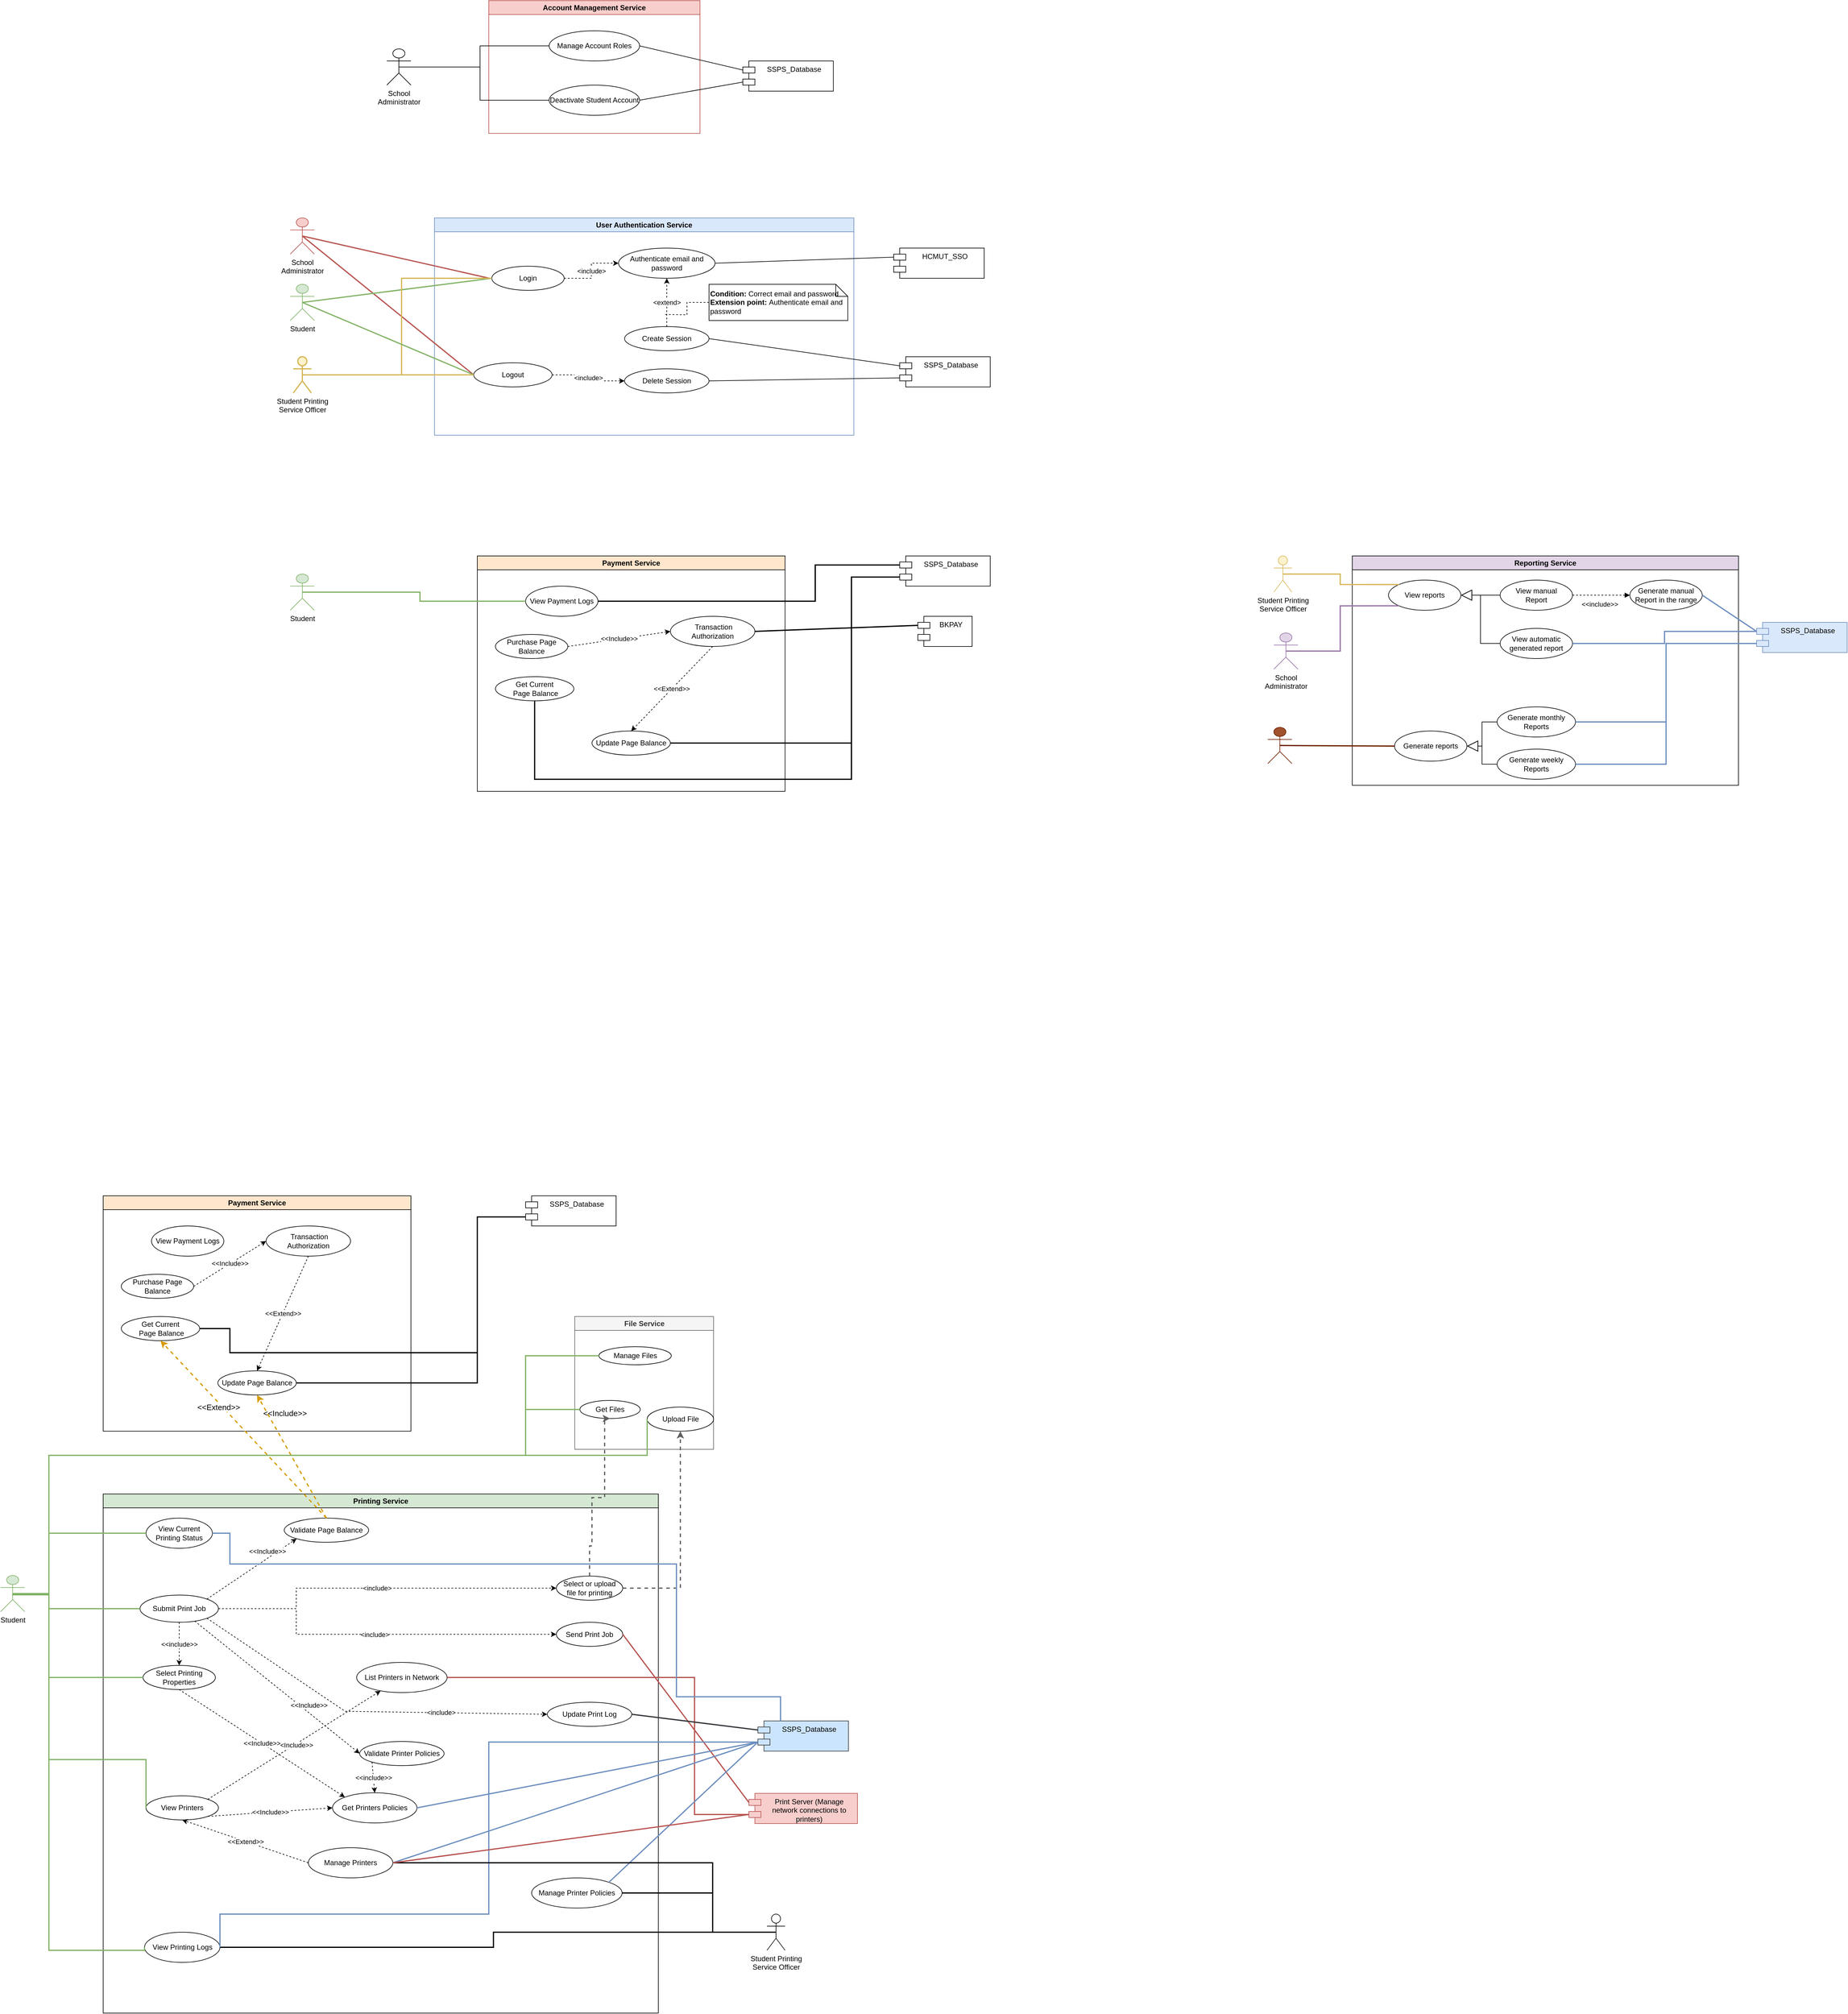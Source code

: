 <mxfile version="22.1.5" type="google">
  <diagram name="Page-1" id="Xniks5Q1kcJdebWhPz6R">
    <mxGraphModel grid="1" page="1" gridSize="10" guides="1" tooltips="1" connect="1" arrows="1" fold="1" pageScale="1" pageWidth="827" pageHeight="1169" math="0" shadow="0">
      <root>
        <mxCell id="0" />
        <mxCell id="1" parent="0" />
        <mxCell id="OOAFu3rdr_YsJx8diY47-1" value="Account Management Service" style="swimlane;whiteSpace=wrap;html=1;fillColor=#f8cecc;strokeColor=#b85450;" vertex="1" parent="1">
          <mxGeometry x="239" y="-1150" width="350" height="220" as="geometry" />
        </mxCell>
        <mxCell id="OOAFu3rdr_YsJx8diY47-2" value="Manage Account Roles" style="ellipse;whiteSpace=wrap;html=1;" vertex="1" parent="OOAFu3rdr_YsJx8diY47-1">
          <mxGeometry x="100" y="50" width="150" height="50" as="geometry" />
        </mxCell>
        <mxCell id="OOAFu3rdr_YsJx8diY47-3" value="Deactivate Student Account" style="ellipse;whiteSpace=wrap;html=1;" vertex="1" parent="OOAFu3rdr_YsJx8diY47-1">
          <mxGeometry x="100" y="140" width="150" height="50" as="geometry" />
        </mxCell>
        <mxCell id="OOAFu3rdr_YsJx8diY47-5" value="School&lt;br&gt;Administrator" style="shape=umlActor;verticalLabelPosition=bottom;verticalAlign=top;html=1;outlineConnect=0;" vertex="1" parent="1">
          <mxGeometry x="70" y="-1070" width="40" height="60" as="geometry" />
        </mxCell>
        <mxCell id="OOAFu3rdr_YsJx8diY47-6" value="SSPS_Database" style="shape=module;align=left;spacingLeft=20;align=center;verticalAlign=top;whiteSpace=wrap;html=1;" vertex="1" parent="1">
          <mxGeometry x="660" y="-1050" width="150" height="50" as="geometry" />
        </mxCell>
        <mxCell id="OOAFu3rdr_YsJx8diY47-8" value="" style="endArrow=none;html=1;rounded=0;exitX=0.5;exitY=0.5;exitDx=0;exitDy=0;exitPerimeter=0;entryX=0;entryY=0.5;entryDx=0;entryDy=0;edgeStyle=orthogonalEdgeStyle;" edge="1" parent="1" source="OOAFu3rdr_YsJx8diY47-5" target="OOAFu3rdr_YsJx8diY47-2">
          <mxGeometry width="50" height="50" relative="1" as="geometry">
            <mxPoint x="390" y="-820" as="sourcePoint" />
            <mxPoint x="440" y="-870" as="targetPoint" />
          </mxGeometry>
        </mxCell>
        <mxCell id="OOAFu3rdr_YsJx8diY47-9" value="" style="endArrow=none;html=1;rounded=0;exitX=0.5;exitY=0.5;exitDx=0;exitDy=0;exitPerimeter=0;entryX=0;entryY=0.5;entryDx=0;entryDy=0;edgeStyle=orthogonalEdgeStyle;" edge="1" parent="1" source="OOAFu3rdr_YsJx8diY47-5" target="OOAFu3rdr_YsJx8diY47-3">
          <mxGeometry width="50" height="50" relative="1" as="geometry">
            <mxPoint x="100" y="-1030" as="sourcePoint" />
            <mxPoint x="320" y="-1025" as="targetPoint" />
          </mxGeometry>
        </mxCell>
        <mxCell id="OOAFu3rdr_YsJx8diY47-10" value="" style="endArrow=none;html=1;rounded=0;entryX=1;entryY=0.5;entryDx=0;entryDy=0;exitX=0;exitY=0;exitDx=0;exitDy=15;exitPerimeter=0;" edge="1" parent="1" source="OOAFu3rdr_YsJx8diY47-6" target="OOAFu3rdr_YsJx8diY47-2">
          <mxGeometry width="50" height="50" relative="1" as="geometry">
            <mxPoint x="480" y="-820" as="sourcePoint" />
            <mxPoint x="530" y="-870" as="targetPoint" />
          </mxGeometry>
        </mxCell>
        <mxCell id="OOAFu3rdr_YsJx8diY47-11" value="" style="endArrow=none;html=1;rounded=0;entryX=1;entryY=0.5;entryDx=0;entryDy=0;exitX=0;exitY=0;exitDx=0;exitDy=35;exitPerimeter=0;" edge="1" parent="1" source="OOAFu3rdr_YsJx8diY47-6" target="OOAFu3rdr_YsJx8diY47-3">
          <mxGeometry width="50" height="50" relative="1" as="geometry">
            <mxPoint x="670" y="-1025" as="sourcePoint" />
            <mxPoint x="499" y="-1065" as="targetPoint" />
          </mxGeometry>
        </mxCell>
        <mxCell id="OOAFu3rdr_YsJx8diY47-12" value="User Authentication Service" style="swimlane;whiteSpace=wrap;html=1;fillColor=#dae8fc;strokeColor=#6c8ebf;" vertex="1" parent="1">
          <mxGeometry x="149" y="-790" width="695" height="360" as="geometry" />
        </mxCell>
        <mxCell id="OOAFu3rdr_YsJx8diY47-13" value="&amp;lt;include&amp;gt;" style="edgeStyle=orthogonalEdgeStyle;rounded=0;orthogonalLoop=1;jettySize=auto;html=1;entryX=0;entryY=0.5;entryDx=0;entryDy=0;dashed=1;" edge="1" parent="OOAFu3rdr_YsJx8diY47-12" source="OOAFu3rdr_YsJx8diY47-14" target="OOAFu3rdr_YsJx8diY47-20">
          <mxGeometry relative="1" as="geometry" />
        </mxCell>
        <mxCell id="OOAFu3rdr_YsJx8diY47-14" value="Logout" style="ellipse;whiteSpace=wrap;html=1;" vertex="1" parent="OOAFu3rdr_YsJx8diY47-12">
          <mxGeometry x="65" y="240" width="130" height="40" as="geometry" />
        </mxCell>
        <mxCell id="OOAFu3rdr_YsJx8diY47-15" value="&amp;lt;include&amp;gt;" style="edgeStyle=orthogonalEdgeStyle;rounded=0;orthogonalLoop=1;jettySize=auto;html=1;entryX=0;entryY=0.5;entryDx=0;entryDy=0;dashed=1;" edge="1" parent="OOAFu3rdr_YsJx8diY47-12" source="OOAFu3rdr_YsJx8diY47-16" target="OOAFu3rdr_YsJx8diY47-17">
          <mxGeometry relative="1" as="geometry" />
        </mxCell>
        <mxCell id="OOAFu3rdr_YsJx8diY47-16" value="Login" style="ellipse;whiteSpace=wrap;html=1;" vertex="1" parent="OOAFu3rdr_YsJx8diY47-12">
          <mxGeometry x="95" y="80" width="120" height="40" as="geometry" />
        </mxCell>
        <mxCell id="OOAFu3rdr_YsJx8diY47-17" value="Authenticate email and password" style="ellipse;whiteSpace=wrap;html=1;" vertex="1" parent="OOAFu3rdr_YsJx8diY47-12">
          <mxGeometry x="305" y="50" width="160" height="50" as="geometry" />
        </mxCell>
        <mxCell id="OOAFu3rdr_YsJx8diY47-18" value="&amp;lt;extend&amp;gt;" style="edgeStyle=orthogonalEdgeStyle;rounded=0;orthogonalLoop=1;jettySize=auto;html=1;dashed=1;entryX=0.5;entryY=1;entryDx=0;entryDy=0;" edge="1" parent="OOAFu3rdr_YsJx8diY47-12" source="OOAFu3rdr_YsJx8diY47-19" target="OOAFu3rdr_YsJx8diY47-17">
          <mxGeometry relative="1" as="geometry">
            <mxPoint x="390" y="80" as="targetPoint" />
          </mxGeometry>
        </mxCell>
        <mxCell id="OOAFu3rdr_YsJx8diY47-19" value="Create Session" style="ellipse;whiteSpace=wrap;html=1;" vertex="1" parent="OOAFu3rdr_YsJx8diY47-12">
          <mxGeometry x="315" y="180" width="140" height="40" as="geometry" />
        </mxCell>
        <mxCell id="OOAFu3rdr_YsJx8diY47-20" value="Delete Session" style="ellipse;whiteSpace=wrap;html=1;" vertex="1" parent="OOAFu3rdr_YsJx8diY47-12">
          <mxGeometry x="315" y="250" width="140" height="40" as="geometry" />
        </mxCell>
        <mxCell id="OOAFu3rdr_YsJx8diY47-36" value="&lt;b&gt;Condition:&lt;/b&gt;&amp;nbsp;Correct email and password&lt;br&gt;&lt;b&gt;Extension point:&lt;/b&gt;&amp;nbsp;Authenticate email and password" style="shape=note;size=20;whiteSpace=wrap;html=1;align=left;" vertex="1" parent="OOAFu3rdr_YsJx8diY47-12">
          <mxGeometry x="455" y="110" width="230" height="60" as="geometry" />
        </mxCell>
        <mxCell id="OOAFu3rdr_YsJx8diY47-23" value="School&lt;br&gt;Administrator" style="shape=umlActor;verticalLabelPosition=bottom;verticalAlign=top;html=1;outlineConnect=0;fillColor=#f8cecc;strokeColor=#b85450;" vertex="1" parent="1">
          <mxGeometry x="-90" y="-790" width="40" height="60" as="geometry" />
        </mxCell>
        <mxCell id="OOAFu3rdr_YsJx8diY47-24" value="Student" style="shape=umlActor;verticalLabelPosition=bottom;verticalAlign=top;html=1;outlineConnect=0;fillColor=#d5e8d4;strokeColor=#82b366;" vertex="1" parent="1">
          <mxGeometry x="-90" y="-680" width="40" height="60" as="geometry" />
        </mxCell>
        <mxCell id="OOAFu3rdr_YsJx8diY47-26" value="Student Printing&lt;br&gt;Service Officer" style="shape=umlActor;verticalLabelPosition=bottom;verticalAlign=top;html=1;outlineConnect=0;fillColor=#fff2cc;strokeColor=#d6b656;strokeWidth=2;" vertex="1" parent="1">
          <mxGeometry x="-85" y="-560" width="30" height="60" as="geometry" />
        </mxCell>
        <mxCell id="OOAFu3rdr_YsJx8diY47-27" value="" style="endArrow=none;html=1;rounded=0;exitX=0.5;exitY=0.5;exitDx=0;exitDy=0;exitPerimeter=0;fillColor=#f8cecc;strokeColor=#b85450;strokeWidth=2;" edge="1" parent="1" source="OOAFu3rdr_YsJx8diY47-23">
          <mxGeometry width="50" height="50" relative="1" as="geometry">
            <mxPoint x="320" y="-440" as="sourcePoint" />
            <mxPoint x="240" y="-690" as="targetPoint" />
          </mxGeometry>
        </mxCell>
        <mxCell id="OOAFu3rdr_YsJx8diY47-28" value="" style="endArrow=none;html=1;rounded=0;exitX=0.5;exitY=0.5;exitDx=0;exitDy=0;exitPerimeter=0;entryX=0;entryY=0.5;entryDx=0;entryDy=0;fillColor=#f8cecc;strokeColor=#b85450;strokeWidth=2;" edge="1" parent="1" source="OOAFu3rdr_YsJx8diY47-23" target="OOAFu3rdr_YsJx8diY47-14">
          <mxGeometry width="50" height="50" relative="1" as="geometry">
            <mxPoint x="320" y="-440" as="sourcePoint" />
            <mxPoint x="370" y="-490" as="targetPoint" />
          </mxGeometry>
        </mxCell>
        <mxCell id="OOAFu3rdr_YsJx8diY47-29" value="" style="endArrow=none;html=1;rounded=0;exitX=0.5;exitY=0.5;exitDx=0;exitDy=0;exitPerimeter=0;entryX=0;entryY=0.5;entryDx=0;entryDy=0;fillColor=#d5e8d4;strokeColor=#82b366;strokeWidth=2;" edge="1" parent="1" source="OOAFu3rdr_YsJx8diY47-24" target="OOAFu3rdr_YsJx8diY47-16">
          <mxGeometry width="50" height="50" relative="1" as="geometry">
            <mxPoint x="320" y="-440" as="sourcePoint" />
            <mxPoint x="370" y="-490" as="targetPoint" />
          </mxGeometry>
        </mxCell>
        <mxCell id="OOAFu3rdr_YsJx8diY47-30" value="" style="endArrow=none;html=1;rounded=0;exitX=0.5;exitY=0.5;exitDx=0;exitDy=0;exitPerimeter=0;entryX=0;entryY=0.5;entryDx=0;entryDy=0;fillColor=#fff2cc;strokeColor=#d6b656;strokeWidth=2;edgeStyle=orthogonalEdgeStyle;" edge="1" parent="1" source="OOAFu3rdr_YsJx8diY47-26" target="OOAFu3rdr_YsJx8diY47-16">
          <mxGeometry width="50" height="50" relative="1" as="geometry">
            <mxPoint x="320" y="-440" as="sourcePoint" />
            <mxPoint x="370" y="-490" as="targetPoint" />
          </mxGeometry>
        </mxCell>
        <mxCell id="OOAFu3rdr_YsJx8diY47-31" value="" style="endArrow=none;html=1;rounded=0;exitX=0.5;exitY=0.5;exitDx=0;exitDy=0;exitPerimeter=0;entryX=0;entryY=0.5;entryDx=0;entryDy=0;fillColor=#d5e8d4;strokeColor=#82b366;strokeWidth=2;" edge="1" parent="1" source="OOAFu3rdr_YsJx8diY47-24" target="OOAFu3rdr_YsJx8diY47-14">
          <mxGeometry width="50" height="50" relative="1" as="geometry">
            <mxPoint x="320" y="-440" as="sourcePoint" />
            <mxPoint x="370" y="-490" as="targetPoint" />
          </mxGeometry>
        </mxCell>
        <mxCell id="OOAFu3rdr_YsJx8diY47-32" value="" style="endArrow=none;html=1;rounded=0;exitX=0.5;exitY=0.5;exitDx=0;exitDy=0;exitPerimeter=0;entryX=0;entryY=0.5;entryDx=0;entryDy=0;fillColor=#fff2cc;strokeColor=#d6b656;strokeWidth=2;edgeStyle=orthogonalEdgeStyle;" edge="1" parent="1" source="OOAFu3rdr_YsJx8diY47-26" target="OOAFu3rdr_YsJx8diY47-14">
          <mxGeometry width="50" height="50" relative="1" as="geometry">
            <mxPoint x="320" y="-440" as="sourcePoint" />
            <mxPoint x="370" y="-490" as="targetPoint" />
            <Array as="points">
              <mxPoint x="160" y="-530" />
              <mxPoint x="160" y="-530" />
            </Array>
          </mxGeometry>
        </mxCell>
        <mxCell id="OOAFu3rdr_YsJx8diY47-35" style="edgeStyle=orthogonalEdgeStyle;rounded=0;orthogonalLoop=1;jettySize=auto;html=1;dashed=1;endArrow=none;endFill=0;" edge="1" parent="1" source="OOAFu3rdr_YsJx8diY47-36">
          <mxGeometry relative="1" as="geometry">
            <mxPoint x="530" y="-630" as="targetPoint" />
          </mxGeometry>
        </mxCell>
        <mxCell id="OOAFu3rdr_YsJx8diY47-37" value="HCMUT_SSO" style="shape=module;align=left;spacingLeft=20;align=center;verticalAlign=top;whiteSpace=wrap;html=1;" vertex="1" parent="1">
          <mxGeometry x="910" y="-740" width="150" height="50" as="geometry" />
        </mxCell>
        <mxCell id="OOAFu3rdr_YsJx8diY47-38" value="SSPS_Database" style="shape=module;align=left;spacingLeft=20;align=center;verticalAlign=top;whiteSpace=wrap;html=1;" vertex="1" parent="1">
          <mxGeometry x="920" y="-560" width="150" height="50" as="geometry" />
        </mxCell>
        <mxCell id="OOAFu3rdr_YsJx8diY47-39" value="" style="endArrow=none;html=1;rounded=0;exitX=1;exitY=0.5;exitDx=0;exitDy=0;entryX=0;entryY=0;entryDx=0;entryDy=15;entryPerimeter=0;" edge="1" parent="1" source="OOAFu3rdr_YsJx8diY47-17" target="OOAFu3rdr_YsJx8diY47-37">
          <mxGeometry width="50" height="50" relative="1" as="geometry">
            <mxPoint x="740" y="-540" as="sourcePoint" />
            <mxPoint x="790" y="-590" as="targetPoint" />
          </mxGeometry>
        </mxCell>
        <mxCell id="OOAFu3rdr_YsJx8diY47-40" value="" style="endArrow=none;html=1;rounded=0;exitX=1;exitY=0.5;exitDx=0;exitDy=0;entryX=0;entryY=0;entryDx=0;entryDy=15;entryPerimeter=0;" edge="1" parent="1" source="OOAFu3rdr_YsJx8diY47-19" target="OOAFu3rdr_YsJx8diY47-38">
          <mxGeometry width="50" height="50" relative="1" as="geometry">
            <mxPoint x="624" y="-705" as="sourcePoint" />
            <mxPoint x="920" y="-715" as="targetPoint" />
          </mxGeometry>
        </mxCell>
        <mxCell id="OOAFu3rdr_YsJx8diY47-41" value="" style="endArrow=none;html=1;rounded=0;exitX=1;exitY=0.5;exitDx=0;exitDy=0;entryX=0;entryY=0;entryDx=0;entryDy=35;entryPerimeter=0;" edge="1" parent="1" source="OOAFu3rdr_YsJx8diY47-20" target="OOAFu3rdr_YsJx8diY47-38">
          <mxGeometry width="50" height="50" relative="1" as="geometry">
            <mxPoint x="614" y="-580" as="sourcePoint" />
            <mxPoint x="930" y="-535" as="targetPoint" />
          </mxGeometry>
        </mxCell>
        <mxCell id="OOAFu3rdr_YsJx8diY47-42" value="Payment Service" style="swimlane;whiteSpace=wrap;html=1;fillColor=#ffe6cc;strokeColor=#000000;" vertex="1" parent="1">
          <mxGeometry x="220" y="-230" width="510" height="390" as="geometry" />
        </mxCell>
        <mxCell id="OOAFu3rdr_YsJx8diY47-43" value="Get Current&lt;br&gt;&amp;nbsp;Page Balance" style="ellipse;whiteSpace=wrap;html=1;" vertex="1" parent="OOAFu3rdr_YsJx8diY47-42">
          <mxGeometry x="30" y="200" width="130" height="40" as="geometry" />
        </mxCell>
        <mxCell id="OOAFu3rdr_YsJx8diY47-44" value="&amp;lt;&amp;lt;Extend&amp;gt;&amp;gt;" style="rounded=0;orthogonalLoop=1;jettySize=auto;html=1;exitX=0.5;exitY=1;exitDx=0;exitDy=0;entryX=0.5;entryY=0;entryDx=0;entryDy=0;dashed=1;" edge="1" parent="OOAFu3rdr_YsJx8diY47-42" source="OOAFu3rdr_YsJx8diY47-46" target="OOAFu3rdr_YsJx8diY47-48">
          <mxGeometry x="0.001" relative="1" as="geometry">
            <mxPoint as="offset" />
          </mxGeometry>
        </mxCell>
        <mxCell id="OOAFu3rdr_YsJx8diY47-45" value="Purchase Page Balance" style="ellipse;whiteSpace=wrap;html=1;" vertex="1" parent="OOAFu3rdr_YsJx8diY47-42">
          <mxGeometry x="30" y="130" width="120" height="40" as="geometry" />
        </mxCell>
        <mxCell id="OOAFu3rdr_YsJx8diY47-46" value="&amp;nbsp;Transaction&lt;br&gt;Authorization" style="ellipse;whiteSpace=wrap;html=1;" vertex="1" parent="OOAFu3rdr_YsJx8diY47-42">
          <mxGeometry x="320" y="100" width="140" height="50" as="geometry" />
        </mxCell>
        <mxCell id="OOAFu3rdr_YsJx8diY47-47" value="&amp;lt;&amp;lt;Include&amp;gt;&amp;gt;" style="endArrow=classic;html=1;rounded=0;exitX=1;exitY=0.5;exitDx=0;exitDy=0;dashed=1;entryX=0;entryY=0.5;entryDx=0;entryDy=0;" edge="1" parent="OOAFu3rdr_YsJx8diY47-42" source="OOAFu3rdr_YsJx8diY47-45" target="OOAFu3rdr_YsJx8diY47-46">
          <mxGeometry width="50" height="50" relative="1" as="geometry">
            <mxPoint x="130" y="290" as="sourcePoint" />
            <mxPoint x="175" y="210" as="targetPoint" />
          </mxGeometry>
        </mxCell>
        <mxCell id="OOAFu3rdr_YsJx8diY47-48" value="Update Page Balance" style="ellipse;whiteSpace=wrap;html=1;" vertex="1" parent="OOAFu3rdr_YsJx8diY47-42">
          <mxGeometry x="190" y="290" width="130" height="40" as="geometry" />
        </mxCell>
        <mxCell id="OOAFu3rdr_YsJx8diY47-49" value="View Payment Logs" style="ellipse;whiteSpace=wrap;html=1;" vertex="1" parent="OOAFu3rdr_YsJx8diY47-42">
          <mxGeometry x="80" y="50" width="120" height="50" as="geometry" />
        </mxCell>
        <mxCell id="OOAFu3rdr_YsJx8diY47-50" value="Student" style="shape=umlActor;verticalLabelPosition=bottom;verticalAlign=top;html=1;outlineConnect=0;fillColor=#d5e8d4;strokeColor=#82b366;" vertex="1" parent="1">
          <mxGeometry x="-90" y="-200" width="40" height="60" as="geometry" />
        </mxCell>
        <mxCell id="OOAFu3rdr_YsJx8diY47-51" value="" style="endArrow=none;html=1;rounded=0;exitX=0.5;exitY=0.5;exitDx=0;exitDy=0;exitPerimeter=0;entryX=0;entryY=0.5;entryDx=0;entryDy=0;edgeStyle=orthogonalEdgeStyle;fillColor=#d5e8d4;strokeColor=#82b366;strokeWidth=2;" edge="1" parent="1" source="OOAFu3rdr_YsJx8diY47-50" target="OOAFu3rdr_YsJx8diY47-49">
          <mxGeometry width="50" height="50" relative="1" as="geometry">
            <mxPoint x="230" y="-100" as="sourcePoint" />
            <mxPoint x="280" y="-150" as="targetPoint" />
          </mxGeometry>
        </mxCell>
        <mxCell id="OOAFu3rdr_YsJx8diY47-52" value="SSPS_Database" style="shape=module;align=left;spacingLeft=20;align=center;verticalAlign=top;whiteSpace=wrap;html=1;" vertex="1" parent="1">
          <mxGeometry x="920" y="-230" width="150" height="50" as="geometry" />
        </mxCell>
        <mxCell id="OOAFu3rdr_YsJx8diY47-53" value="" style="endArrow=none;html=1;rounded=0;exitX=1;exitY=0.5;exitDx=0;exitDy=0;entryX=0;entryY=0;entryDx=0;entryDy=15;entryPerimeter=0;edgeStyle=orthogonalEdgeStyle;strokeWidth=2;" edge="1" parent="1" source="OOAFu3rdr_YsJx8diY47-49" target="OOAFu3rdr_YsJx8diY47-52">
          <mxGeometry width="50" height="50" relative="1" as="geometry">
            <mxPoint x="720" y="-110" as="sourcePoint" />
            <mxPoint x="770" y="-160" as="targetPoint" />
            <Array as="points">
              <mxPoint x="780" y="-155" />
              <mxPoint x="780" y="-215" />
            </Array>
          </mxGeometry>
        </mxCell>
        <mxCell id="OOAFu3rdr_YsJx8diY47-54" value="BKPAY" style="shape=module;align=left;spacingLeft=20;align=center;verticalAlign=top;whiteSpace=wrap;html=1;" vertex="1" parent="1">
          <mxGeometry x="950" y="-130" width="90" height="50" as="geometry" />
        </mxCell>
        <mxCell id="OOAFu3rdr_YsJx8diY47-55" value="" style="endArrow=none;html=1;rounded=0;exitX=1;exitY=0.5;exitDx=0;exitDy=0;entryX=0;entryY=0;entryDx=0;entryDy=15;entryPerimeter=0;strokeWidth=2;" edge="1" parent="1" source="OOAFu3rdr_YsJx8diY47-46" target="OOAFu3rdr_YsJx8diY47-54">
          <mxGeometry width="50" height="50" relative="1" as="geometry">
            <mxPoint x="460" y="30" as="sourcePoint" />
            <mxPoint x="510" y="-20" as="targetPoint" />
          </mxGeometry>
        </mxCell>
        <mxCell id="OOAFu3rdr_YsJx8diY47-56" value="" style="endArrow=none;html=1;rounded=0;exitX=0.5;exitY=1;exitDx=0;exitDy=0;entryX=0;entryY=0;entryDx=0;entryDy=35;entryPerimeter=0;edgeStyle=orthogonalEdgeStyle;strokeWidth=2;" edge="1" parent="1" source="OOAFu3rdr_YsJx8diY47-43" target="OOAFu3rdr_YsJx8diY47-52">
          <mxGeometry width="50" height="50" relative="1" as="geometry">
            <mxPoint x="650" y="30" as="sourcePoint" />
            <mxPoint x="700" y="-20" as="targetPoint" />
            <Array as="points">
              <mxPoint x="315" y="140" />
              <mxPoint x="840" y="140" />
              <mxPoint x="840" y="-195" />
            </Array>
          </mxGeometry>
        </mxCell>
        <mxCell id="OOAFu3rdr_YsJx8diY47-57" value="" style="endArrow=none;html=1;rounded=0;exitX=1;exitY=0.5;exitDx=0;exitDy=0;entryX=0;entryY=0;entryDx=0;entryDy=35;entryPerimeter=0;edgeStyle=orthogonalEdgeStyle;strokeWidth=2;" edge="1" parent="1" source="OOAFu3rdr_YsJx8diY47-48" target="OOAFu3rdr_YsJx8diY47-52">
          <mxGeometry width="50" height="50" relative="1" as="geometry">
            <mxPoint x="650" y="30" as="sourcePoint" />
            <mxPoint x="700" y="-20" as="targetPoint" />
            <Array as="points">
              <mxPoint x="840" y="80" />
              <mxPoint x="840" y="-195" />
            </Array>
          </mxGeometry>
        </mxCell>
        <mxCell id="OOAFu3rdr_YsJx8diY47-58" value="Printing Service" style="swimlane;whiteSpace=wrap;html=1;fillColor=#d5e8d4;strokeColor=default;swimlaneLine=1;glass=0;rounded=0;" vertex="1" parent="1">
          <mxGeometry x="-400" y="1324" width="920" height="860" as="geometry" />
        </mxCell>
        <mxCell id="OOAFu3rdr_YsJx8diY47-59" value="View Printers" style="ellipse;whiteSpace=wrap;html=1;" vertex="1" parent="OOAFu3rdr_YsJx8diY47-58">
          <mxGeometry x="71" y="500" width="120" height="40" as="geometry" />
        </mxCell>
        <mxCell id="OOAFu3rdr_YsJx8diY47-60" value="&amp;lt;include&amp;gt;" style="edgeStyle=orthogonalEdgeStyle;rounded=0;orthogonalLoop=1;jettySize=auto;html=1;exitX=1;exitY=0.5;exitDx=0;exitDy=0;entryX=0;entryY=0.5;entryDx=0;entryDy=0;dashed=1;" edge="1" parent="OOAFu3rdr_YsJx8diY47-58" source="OOAFu3rdr_YsJx8diY47-63" target="OOAFu3rdr_YsJx8diY47-82">
          <mxGeometry relative="1" as="geometry">
            <Array as="points">
              <mxPoint x="320" y="190" />
              <mxPoint x="320" y="233" />
            </Array>
          </mxGeometry>
        </mxCell>
        <mxCell id="OOAFu3rdr_YsJx8diY47-61" value="&amp;lt;include&amp;gt;" style="edgeStyle=orthogonalEdgeStyle;rounded=0;orthogonalLoop=1;jettySize=auto;html=1;exitX=1;exitY=0.5;exitDx=0;exitDy=0;dashed=1;entryX=0;entryY=0.5;entryDx=0;entryDy=0;" edge="1" parent="OOAFu3rdr_YsJx8diY47-58" source="OOAFu3rdr_YsJx8diY47-63" target="OOAFu3rdr_YsJx8diY47-85">
          <mxGeometry relative="1" as="geometry">
            <mxPoint x="471" y="210" as="targetPoint" />
            <Array as="points">
              <mxPoint x="320" y="190" />
              <mxPoint x="320" y="156" />
            </Array>
          </mxGeometry>
        </mxCell>
        <mxCell id="OOAFu3rdr_YsJx8diY47-62" value="&amp;lt;include&amp;gt;" style="rounded=0;orthogonalLoop=1;jettySize=auto;html=1;exitX=1;exitY=1;exitDx=0;exitDy=0;entryX=0;entryY=0.5;entryDx=0;entryDy=0;dashed=1;" edge="1" parent="OOAFu3rdr_YsJx8diY47-58" source="OOAFu3rdr_YsJx8diY47-63" target="OOAFu3rdr_YsJx8diY47-86">
          <mxGeometry x="0.424" relative="1" as="geometry">
            <Array as="points">
              <mxPoint x="401" y="360" />
            </Array>
            <mxPoint as="offset" />
          </mxGeometry>
        </mxCell>
        <mxCell id="OOAFu3rdr_YsJx8diY47-63" value="Submit Print Job" style="ellipse;whiteSpace=wrap;html=1;" vertex="1" parent="OOAFu3rdr_YsJx8diY47-58">
          <mxGeometry x="61" y="167.5" width="130" height="45" as="geometry" />
        </mxCell>
        <mxCell id="OOAFu3rdr_YsJx8diY47-64" value="Get Printers Policies" style="ellipse;whiteSpace=wrap;html=1;" vertex="1" parent="OOAFu3rdr_YsJx8diY47-58">
          <mxGeometry x="380" y="495" width="140" height="50" as="geometry" />
        </mxCell>
        <mxCell id="OOAFu3rdr_YsJx8diY47-65" value="&amp;lt;&amp;lt;Include&amp;gt;&amp;gt;" style="endArrow=classic;html=1;rounded=0;exitX=1;exitY=1;exitDx=0;exitDy=0;entryX=0;entryY=0.5;entryDx=0;entryDy=0;dashed=1;" edge="1" parent="OOAFu3rdr_YsJx8diY47-58" source="OOAFu3rdr_YsJx8diY47-59" target="OOAFu3rdr_YsJx8diY47-64">
          <mxGeometry width="50" height="50" relative="1" as="geometry">
            <mxPoint x="591" y="525" as="sourcePoint" />
            <mxPoint x="641" y="475" as="targetPoint" />
          </mxGeometry>
        </mxCell>
        <mxCell id="OOAFu3rdr_YsJx8diY47-66" value="List Printers in Network" style="ellipse;whiteSpace=wrap;html=1;" vertex="1" parent="OOAFu3rdr_YsJx8diY47-58">
          <mxGeometry x="420" y="279" width="150" height="50" as="geometry" />
        </mxCell>
        <mxCell id="OOAFu3rdr_YsJx8diY47-67" value="&amp;lt;&amp;lt;Include&amp;gt;&amp;gt;" style="endArrow=classic;html=1;rounded=0;exitX=1;exitY=0;exitDx=0;exitDy=0;dashed=1;" edge="1" parent="OOAFu3rdr_YsJx8diY47-58" source="OOAFu3rdr_YsJx8diY47-59" target="OOAFu3rdr_YsJx8diY47-66">
          <mxGeometry width="50" height="50" relative="1" as="geometry">
            <mxPoint x="231" y="295" as="sourcePoint" />
            <mxPoint x="351" y="275" as="targetPoint" />
          </mxGeometry>
        </mxCell>
        <mxCell id="OOAFu3rdr_YsJx8diY47-68" value="Validate Printer Policies" style="ellipse;whiteSpace=wrap;html=1;" vertex="1" parent="OOAFu3rdr_YsJx8diY47-58">
          <mxGeometry x="425" y="410" width="140" height="40" as="geometry" />
        </mxCell>
        <mxCell id="OOAFu3rdr_YsJx8diY47-69" value="Validate Page Balance" style="ellipse;whiteSpace=wrap;html=1;" vertex="1" parent="OOAFu3rdr_YsJx8diY47-58">
          <mxGeometry x="300" y="40" width="140" height="40" as="geometry" />
        </mxCell>
        <mxCell id="OOAFu3rdr_YsJx8diY47-70" value="&amp;lt;&amp;lt;Include&amp;gt;&amp;gt;" style="endArrow=classic;html=1;rounded=0;exitX=1;exitY=0;exitDx=0;exitDy=0;dashed=1;entryX=0;entryY=1;entryDx=0;entryDy=0;" edge="1" parent="OOAFu3rdr_YsJx8diY47-58" source="OOAFu3rdr_YsJx8diY47-63" target="OOAFu3rdr_YsJx8diY47-69">
          <mxGeometry x="0.427" y="10" width="50" height="50" relative="1" as="geometry">
            <mxPoint x="281" y="235" as="sourcePoint" />
            <mxPoint x="461" y="248" as="targetPoint" />
            <mxPoint as="offset" />
          </mxGeometry>
        </mxCell>
        <mxCell id="OOAFu3rdr_YsJx8diY47-71" value="&amp;lt;&amp;lt;Include&amp;gt;&amp;gt;" style="endArrow=classic;html=1;rounded=0;dashed=1;entryX=0;entryY=0.5;entryDx=0;entryDy=0;" edge="1" parent="OOAFu3rdr_YsJx8diY47-58" source="OOAFu3rdr_YsJx8diY47-63" target="OOAFu3rdr_YsJx8diY47-68">
          <mxGeometry x="0.339" y="10" width="50" height="50" relative="1" as="geometry">
            <mxPoint x="253" y="192" as="sourcePoint" />
            <mxPoint x="292" y="159" as="targetPoint" />
            <mxPoint as="offset" />
          </mxGeometry>
        </mxCell>
        <mxCell id="OOAFu3rdr_YsJx8diY47-72" value="View Current Printing Status" style="ellipse;whiteSpace=wrap;html=1;" vertex="1" parent="OOAFu3rdr_YsJx8diY47-58">
          <mxGeometry x="71" y="40" width="110" height="50" as="geometry" />
        </mxCell>
        <mxCell id="OOAFu3rdr_YsJx8diY47-73" style="edgeStyle=orthogonalEdgeStyle;rounded=0;orthogonalLoop=1;jettySize=auto;html=1;exitX=0.5;exitY=1;exitDx=0;exitDy=0;" edge="1" parent="OOAFu3rdr_YsJx8diY47-58" source="OOAFu3rdr_YsJx8diY47-69" target="OOAFu3rdr_YsJx8diY47-69">
          <mxGeometry relative="1" as="geometry" />
        </mxCell>
        <mxCell id="OOAFu3rdr_YsJx8diY47-74" value="View Printing Logs" style="ellipse;whiteSpace=wrap;html=1;" vertex="1" parent="OOAFu3rdr_YsJx8diY47-58">
          <mxGeometry x="68.5" y="726" width="125" height="50" as="geometry" />
        </mxCell>
        <mxCell id="OOAFu3rdr_YsJx8diY47-75" value="&amp;lt;&amp;lt;include&amp;gt;&amp;gt;" style="endArrow=classic;html=1;rounded=0;dashed=1;entryX=0.5;entryY=0;entryDx=0;entryDy=0;exitX=0;exitY=1;exitDx=0;exitDy=0;" edge="1" parent="OOAFu3rdr_YsJx8diY47-58" source="OOAFu3rdr_YsJx8diY47-68" target="OOAFu3rdr_YsJx8diY47-64">
          <mxGeometry x="-0.005" width="50" height="50" relative="1" as="geometry">
            <mxPoint x="206" y="204" as="sourcePoint" />
            <mxPoint x="461" y="200" as="targetPoint" />
            <mxPoint as="offset" />
          </mxGeometry>
        </mxCell>
        <mxCell id="OOAFu3rdr_YsJx8diY47-76" value="Manage Printers" style="ellipse;whiteSpace=wrap;html=1;" vertex="1" parent="OOAFu3rdr_YsJx8diY47-58">
          <mxGeometry x="340" y="586" width="140" height="50" as="geometry" />
        </mxCell>
        <mxCell id="OOAFu3rdr_YsJx8diY47-77" value="&amp;lt;&amp;lt;Extend&amp;gt;&amp;gt;" style="endArrow=classic;html=1;rounded=0;dashed=1;entryX=0.5;entryY=1;entryDx=0;entryDy=0;exitX=0;exitY=0.5;exitDx=0;exitDy=0;" edge="1" parent="OOAFu3rdr_YsJx8diY47-58" source="OOAFu3rdr_YsJx8diY47-76" target="OOAFu3rdr_YsJx8diY47-59">
          <mxGeometry x="-0.002" width="50" height="50" relative="1" as="geometry">
            <mxPoint x="462" y="349" as="sourcePoint" />
            <mxPoint x="406" y="385" as="targetPoint" />
            <mxPoint as="offset" />
          </mxGeometry>
        </mxCell>
        <mxCell id="OOAFu3rdr_YsJx8diY47-78" value="Manage Printer Policies" style="ellipse;whiteSpace=wrap;html=1;" vertex="1" parent="OOAFu3rdr_YsJx8diY47-58">
          <mxGeometry x="710" y="636" width="150" height="50" as="geometry" />
        </mxCell>
        <mxCell id="OOAFu3rdr_YsJx8diY47-79" value="Select Printing&lt;br&gt;Properties" style="ellipse;whiteSpace=wrap;html=1;" vertex="1" parent="OOAFu3rdr_YsJx8diY47-58">
          <mxGeometry x="66" y="284" width="120" height="40" as="geometry" />
        </mxCell>
        <mxCell id="OOAFu3rdr_YsJx8diY47-80" value="&amp;lt;&amp;lt;include&amp;gt;&amp;gt;" style="endArrow=classic;html=1;rounded=0;exitX=0.5;exitY=1;exitDx=0;exitDy=0;dashed=1;entryX=0.5;entryY=0;entryDx=0;entryDy=0;" edge="1" parent="OOAFu3rdr_YsJx8diY47-58" source="OOAFu3rdr_YsJx8diY47-63" target="OOAFu3rdr_YsJx8diY47-79">
          <mxGeometry width="50" height="50" relative="1" as="geometry">
            <mxPoint x="182" y="216" as="sourcePoint" />
            <mxPoint x="296" y="243" as="targetPoint" />
          </mxGeometry>
        </mxCell>
        <mxCell id="OOAFu3rdr_YsJx8diY47-81" value="&amp;lt;&amp;lt;Include&amp;gt;&amp;gt;" style="endArrow=classic;html=1;rounded=0;exitX=0.5;exitY=1;exitDx=0;exitDy=0;dashed=1;entryX=0;entryY=0;entryDx=0;entryDy=0;" edge="1" parent="OOAFu3rdr_YsJx8diY47-58" source="OOAFu3rdr_YsJx8diY47-79" target="OOAFu3rdr_YsJx8diY47-64">
          <mxGeometry width="50" height="50" relative="1" as="geometry">
            <mxPoint x="136" y="223" as="sourcePoint" />
            <mxPoint x="151" y="275" as="targetPoint" />
          </mxGeometry>
        </mxCell>
        <mxCell id="OOAFu3rdr_YsJx8diY47-82" value="Send Print Job" style="ellipse;whiteSpace=wrap;html=1;" vertex="1" parent="OOAFu3rdr_YsJx8diY47-58">
          <mxGeometry x="751" y="212.5" width="110" height="40" as="geometry" />
        </mxCell>
        <mxCell id="OOAFu3rdr_YsJx8diY47-84" style="edgeStyle=orthogonalEdgeStyle;rounded=0;orthogonalLoop=1;jettySize=auto;html=1;exitX=0.5;exitY=1;exitDx=0;exitDy=0;" edge="1" parent="OOAFu3rdr_YsJx8diY47-58" source="OOAFu3rdr_YsJx8diY47-68" target="OOAFu3rdr_YsJx8diY47-68">
          <mxGeometry relative="1" as="geometry" />
        </mxCell>
        <mxCell id="OOAFu3rdr_YsJx8diY47-85" value="Select or upload&lt;br&gt;file for printing" style="ellipse;whiteSpace=wrap;html=1;" vertex="1" parent="OOAFu3rdr_YsJx8diY47-58">
          <mxGeometry x="751" y="136" width="110" height="40" as="geometry" />
        </mxCell>
        <mxCell id="OOAFu3rdr_YsJx8diY47-86" value="Update Print Log" style="ellipse;whiteSpace=wrap;html=1;" vertex="1" parent="OOAFu3rdr_YsJx8diY47-58">
          <mxGeometry x="736" y="345" width="140" height="40" as="geometry" />
        </mxCell>
        <mxCell id="OOAFu3rdr_YsJx8diY47-87" value="File Service" style="swimlane;whiteSpace=wrap;html=1;fillColor=#f5f5f5;strokeColor=#666666;fontColor=#333333;" vertex="1" parent="1">
          <mxGeometry x="381.5" y="1030" width="230" height="220" as="geometry" />
        </mxCell>
        <mxCell id="OOAFu3rdr_YsJx8diY47-88" value="Manage Files" style="ellipse;whiteSpace=wrap;html=1;" vertex="1" parent="OOAFu3rdr_YsJx8diY47-87">
          <mxGeometry x="40" y="50" width="120" height="30" as="geometry" />
        </mxCell>
        <mxCell id="OOAFu3rdr_YsJx8diY47-89" value="Upload File" style="ellipse;whiteSpace=wrap;html=1;" vertex="1" parent="OOAFu3rdr_YsJx8diY47-87">
          <mxGeometry x="120" y="150" width="110" height="40" as="geometry" />
        </mxCell>
        <mxCell id="OOAFu3rdr_YsJx8diY47-90" value="Get Files" style="ellipse;whiteSpace=wrap;html=1;" vertex="1" parent="OOAFu3rdr_YsJx8diY47-87">
          <mxGeometry x="8.5" y="139" width="100" height="30" as="geometry" />
        </mxCell>
        <mxCell id="OOAFu3rdr_YsJx8diY47-92" value="Student" style="shape=umlActor;verticalLabelPosition=bottom;verticalAlign=top;html=1;outlineConnect=0;fillColor=#d5e8d4;strokeColor=#82b366;" vertex="1" parent="1">
          <mxGeometry x="-570" y="1459" width="40" height="60" as="geometry" />
        </mxCell>
        <mxCell id="OOAFu3rdr_YsJx8diY47-93" value="" style="endArrow=none;html=1;rounded=0;exitX=0.5;exitY=0.5;exitDx=0;exitDy=0;exitPerimeter=0;entryX=0;entryY=0.5;entryDx=0;entryDy=0;edgeStyle=orthogonalEdgeStyle;strokeWidth=2;fillColor=#d5e8d4;strokeColor=#82b366;" edge="1" parent="1" source="OOAFu3rdr_YsJx8diY47-92" target="OOAFu3rdr_YsJx8diY47-72">
          <mxGeometry width="50" height="50" relative="1" as="geometry">
            <mxPoint x="-190" y="1714" as="sourcePoint" />
            <mxPoint x="-140" y="1664" as="targetPoint" />
            <Array as="points">
              <mxPoint x="-490" y="1489" />
              <mxPoint x="-490" y="1389" />
            </Array>
          </mxGeometry>
        </mxCell>
        <mxCell id="OOAFu3rdr_YsJx8diY47-94" value="" style="endArrow=none;html=1;rounded=0;exitX=0.5;exitY=0.5;exitDx=0;exitDy=0;exitPerimeter=0;entryX=0;entryY=0.5;entryDx=0;entryDy=0;edgeStyle=orthogonalEdgeStyle;strokeWidth=2;fillColor=#d5e8d4;strokeColor=#82b366;" edge="1" parent="1" source="OOAFu3rdr_YsJx8diY47-92" target="OOAFu3rdr_YsJx8diY47-79">
          <mxGeometry width="50" height="50" relative="1" as="geometry">
            <mxPoint x="-460" y="1604" as="sourcePoint" />
            <mxPoint x="-350" y="1674" as="targetPoint" />
            <Array as="points">
              <mxPoint x="-490" y="1489" />
              <mxPoint x="-490" y="1628" />
            </Array>
          </mxGeometry>
        </mxCell>
        <mxCell id="OOAFu3rdr_YsJx8diY47-95" value="" style="endArrow=none;html=1;rounded=0;exitX=0.5;exitY=0.5;exitDx=0;exitDy=0;exitPerimeter=0;entryX=0;entryY=0.5;entryDx=0;entryDy=0;edgeStyle=orthogonalEdgeStyle;strokeWidth=2;fillColor=#d5e8d4;strokeColor=#82b366;" edge="1" parent="1" source="OOAFu3rdr_YsJx8diY47-92" target="OOAFu3rdr_YsJx8diY47-74">
          <mxGeometry width="50" height="50" relative="1" as="geometry">
            <mxPoint x="-450" y="1614" as="sourcePoint" />
            <mxPoint x="-340" y="1684" as="targetPoint" />
            <Array as="points">
              <mxPoint x="-490" y="1489" />
              <mxPoint x="-490" y="2080" />
              <mxPoint x="-332" y="2080" />
            </Array>
          </mxGeometry>
        </mxCell>
        <mxCell id="OOAFu3rdr_YsJx8diY47-96" value="" style="endArrow=none;html=1;rounded=0;exitX=0.5;exitY=0.5;exitDx=0;exitDy=0;exitPerimeter=0;entryX=0;entryY=0.5;entryDx=0;entryDy=0;edgeStyle=orthogonalEdgeStyle;strokeWidth=2;fillColor=#d5e8d4;strokeColor=#82b366;" edge="1" parent="1" source="OOAFu3rdr_YsJx8diY47-92" target="OOAFu3rdr_YsJx8diY47-59">
          <mxGeometry width="50" height="50" relative="1" as="geometry">
            <mxPoint x="-440" y="1624" as="sourcePoint" />
            <mxPoint x="-330" y="1694" as="targetPoint" />
            <Array as="points">
              <mxPoint x="-490" y="1489" />
              <mxPoint x="-490" y="1764" />
            </Array>
          </mxGeometry>
        </mxCell>
        <mxCell id="OOAFu3rdr_YsJx8diY47-97" value="" style="endArrow=none;html=1;rounded=0;exitX=0.5;exitY=0.5;exitDx=0;exitDy=0;exitPerimeter=0;entryX=0;entryY=0.5;entryDx=0;entryDy=0;edgeStyle=orthogonalEdgeStyle;strokeWidth=2;fillColor=#d5e8d4;strokeColor=#82b366;" edge="1" parent="1" source="OOAFu3rdr_YsJx8diY47-92" target="OOAFu3rdr_YsJx8diY47-63">
          <mxGeometry width="50" height="50" relative="1" as="geometry">
            <mxPoint x="-430" y="1634" as="sourcePoint" />
            <mxPoint x="-320" y="1704" as="targetPoint" />
            <Array as="points">
              <mxPoint x="-490" y="1489" />
              <mxPoint x="-490" y="1514" />
            </Array>
          </mxGeometry>
        </mxCell>
        <mxCell id="OOAFu3rdr_YsJx8diY47-106" value="Payment Service" style="swimlane;whiteSpace=wrap;html=1;fillColor=#ffe6cc;strokeColor=#000000;" vertex="1" parent="1">
          <mxGeometry x="-400" y="830" width="510" height="390" as="geometry" />
        </mxCell>
        <mxCell id="OOAFu3rdr_YsJx8diY47-107" value="Get Current&lt;br&gt;&amp;nbsp;Page Balance" style="ellipse;whiteSpace=wrap;html=1;" vertex="1" parent="OOAFu3rdr_YsJx8diY47-106">
          <mxGeometry x="30" y="200" width="130" height="40" as="geometry" />
        </mxCell>
        <mxCell id="OOAFu3rdr_YsJx8diY47-108" value="&amp;lt;&amp;lt;Extend&amp;gt;&amp;gt;" style="rounded=0;orthogonalLoop=1;jettySize=auto;html=1;exitX=0.5;exitY=1;exitDx=0;exitDy=0;entryX=0.5;entryY=0;entryDx=0;entryDy=0;dashed=1;" edge="1" parent="OOAFu3rdr_YsJx8diY47-106" source="OOAFu3rdr_YsJx8diY47-110" target="OOAFu3rdr_YsJx8diY47-112">
          <mxGeometry x="0.001" relative="1" as="geometry">
            <mxPoint as="offset" />
          </mxGeometry>
        </mxCell>
        <mxCell id="OOAFu3rdr_YsJx8diY47-109" value="Purchase Page Balance" style="ellipse;whiteSpace=wrap;html=1;" vertex="1" parent="OOAFu3rdr_YsJx8diY47-106">
          <mxGeometry x="30" y="130" width="120" height="40" as="geometry" />
        </mxCell>
        <mxCell id="OOAFu3rdr_YsJx8diY47-110" value="&amp;nbsp;Transaction&lt;br&gt;Authorization" style="ellipse;whiteSpace=wrap;html=1;" vertex="1" parent="OOAFu3rdr_YsJx8diY47-106">
          <mxGeometry x="270" y="50" width="140" height="50" as="geometry" />
        </mxCell>
        <mxCell id="OOAFu3rdr_YsJx8diY47-111" value="&amp;lt;&amp;lt;Include&amp;gt;&amp;gt;" style="endArrow=classic;html=1;rounded=0;exitX=1;exitY=0.5;exitDx=0;exitDy=0;dashed=1;entryX=0;entryY=0.5;entryDx=0;entryDy=0;" edge="1" parent="OOAFu3rdr_YsJx8diY47-106" source="OOAFu3rdr_YsJx8diY47-109" target="OOAFu3rdr_YsJx8diY47-110">
          <mxGeometry width="50" height="50" relative="1" as="geometry">
            <mxPoint x="130" y="290" as="sourcePoint" />
            <mxPoint x="175" y="210" as="targetPoint" />
          </mxGeometry>
        </mxCell>
        <mxCell id="OOAFu3rdr_YsJx8diY47-112" value="Update Page Balance" style="ellipse;whiteSpace=wrap;html=1;" vertex="1" parent="OOAFu3rdr_YsJx8diY47-106">
          <mxGeometry x="190" y="290" width="130" height="40" as="geometry" />
        </mxCell>
        <mxCell id="OOAFu3rdr_YsJx8diY47-113" value="View Payment Logs" style="ellipse;whiteSpace=wrap;html=1;" vertex="1" parent="OOAFu3rdr_YsJx8diY47-106">
          <mxGeometry x="80" y="50" width="120" height="50" as="geometry" />
        </mxCell>
        <mxCell id="OOAFu3rdr_YsJx8diY47-114" value="SSPS_Database" style="shape=module;align=left;spacingLeft=20;align=center;verticalAlign=top;whiteSpace=wrap;html=1;" vertex="1" parent="1">
          <mxGeometry x="300" y="830" width="150" height="50" as="geometry" />
        </mxCell>
        <mxCell id="OOAFu3rdr_YsJx8diY47-115" value="" style="endArrow=none;html=1;rounded=0;exitX=1;exitY=0.5;exitDx=0;exitDy=0;entryX=0;entryY=0;entryDx=0;entryDy=35;entryPerimeter=0;edgeStyle=orthogonalEdgeStyle;strokeWidth=2;" edge="1" parent="1" source="OOAFu3rdr_YsJx8diY47-107" target="OOAFu3rdr_YsJx8diY47-114">
          <mxGeometry width="50" height="50" relative="1" as="geometry">
            <mxPoint x="30" y="1090" as="sourcePoint" />
            <mxPoint x="80" y="1040" as="targetPoint" />
            <Array as="points">
              <mxPoint x="-190" y="1050" />
              <mxPoint x="-190" y="1090" />
              <mxPoint x="220" y="1090" />
              <mxPoint x="220" y="865" />
            </Array>
          </mxGeometry>
        </mxCell>
        <mxCell id="OOAFu3rdr_YsJx8diY47-116" value="" style="endArrow=none;html=1;rounded=0;exitX=1;exitY=0.5;exitDx=0;exitDy=0;entryX=0;entryY=0;entryDx=0;entryDy=35;entryPerimeter=0;edgeStyle=orthogonalEdgeStyle;strokeWidth=2;" edge="1" parent="1" source="OOAFu3rdr_YsJx8diY47-112" target="OOAFu3rdr_YsJx8diY47-114">
          <mxGeometry width="50" height="50" relative="1" as="geometry">
            <mxPoint x="30" y="1090" as="sourcePoint" />
            <mxPoint x="80" y="1040" as="targetPoint" />
            <Array as="points">
              <mxPoint x="220" y="1140" />
              <mxPoint x="220" y="865" />
            </Array>
          </mxGeometry>
        </mxCell>
        <mxCell id="OOAFu3rdr_YsJx8diY47-117" value="" style="endArrow=classic;html=1;rounded=0;exitX=0.5;exitY=0;exitDx=0;exitDy=0;entryX=0.5;entryY=1;entryDx=0;entryDy=0;dashed=1;strokeWidth=2;fillColor=#ffe6cc;strokeColor=#d79b00;endFill=1;" edge="1" parent="1" source="OOAFu3rdr_YsJx8diY47-69" target="OOAFu3rdr_YsJx8diY47-107">
          <mxGeometry width="50" height="50" relative="1" as="geometry">
            <mxPoint x="80" y="1210" as="sourcePoint" />
            <mxPoint x="130" y="1160" as="targetPoint" />
          </mxGeometry>
        </mxCell>
        <mxCell id="OOAFu3rdr_YsJx8diY47-119" value="&amp;lt;&amp;lt;Include&amp;gt;&amp;gt;" style="edgeLabel;html=1;align=center;verticalAlign=middle;resizable=0;points=[];fontSize=13;" connectable="0" vertex="1" parent="OOAFu3rdr_YsJx8diY47-117">
          <mxGeometry x="-0.473" y="3" relative="1" as="geometry">
            <mxPoint x="5" y="-99" as="offset" />
          </mxGeometry>
        </mxCell>
        <mxCell id="OOAFu3rdr_YsJx8diY47-118" value="" style="endArrow=classic;html=1;rounded=0;exitX=0.5;exitY=0;exitDx=0;exitDy=0;entryX=0.5;entryY=1;entryDx=0;entryDy=0;dashed=1;strokeWidth=2;fillColor=#ffe6cc;strokeColor=#d79b00;endFill=1;" edge="1" parent="1" source="OOAFu3rdr_YsJx8diY47-69" target="OOAFu3rdr_YsJx8diY47-112">
          <mxGeometry width="50" height="50" relative="1" as="geometry">
            <mxPoint x="-20" y="1374" as="sourcePoint" />
            <mxPoint x="-75" y="1070" as="targetPoint" />
          </mxGeometry>
        </mxCell>
        <mxCell id="OOAFu3rdr_YsJx8diY47-120" value="&amp;lt;&amp;lt;Extend&amp;gt;&amp;gt;" style="edgeLabel;html=1;align=center;verticalAlign=middle;resizable=0;points=[];fontSize=13;" connectable="0" vertex="1" parent="OOAFu3rdr_YsJx8diY47-118">
          <mxGeometry x="0.037" y="-1" relative="1" as="geometry">
            <mxPoint x="-120" y="-78" as="offset" />
          </mxGeometry>
        </mxCell>
        <mxCell id="OOAFu3rdr_YsJx8diY47-121" value="" style="endArrow=classic;html=1;rounded=0;exitX=0.5;exitY=0;exitDx=0;exitDy=0;entryX=0.5;entryY=1;entryDx=0;entryDy=0;strokeWidth=2;dashed=1;endFill=1;fillColor=#eeeeee;strokeColor=#606060;edgeStyle=orthogonalEdgeStyle;" edge="1" parent="1" source="OOAFu3rdr_YsJx8diY47-85" target="OOAFu3rdr_YsJx8diY47-90">
          <mxGeometry width="50" height="50" relative="1" as="geometry">
            <mxPoint x="390" y="1630" as="sourcePoint" />
            <mxPoint x="440" y="1580" as="targetPoint" />
            <Array as="points">
              <mxPoint x="406" y="1410" />
              <mxPoint x="410" y="1410" />
              <mxPoint x="410" y="1330" />
              <mxPoint x="431" y="1330" />
            </Array>
          </mxGeometry>
        </mxCell>
        <mxCell id="OOAFu3rdr_YsJx8diY47-122" value="" style="endArrow=classic;html=1;rounded=0;exitX=1;exitY=0.5;exitDx=0;exitDy=0;entryX=0.5;entryY=1;entryDx=0;entryDy=0;strokeWidth=2;dashed=1;endFill=1;fillColor=#eeeeee;strokeColor=#606060;edgeStyle=orthogonalEdgeStyle;" edge="1" parent="1" source="OOAFu3rdr_YsJx8diY47-85" target="OOAFu3rdr_YsJx8diY47-89">
          <mxGeometry width="50" height="50" relative="1" as="geometry">
            <mxPoint x="390" y="1630" as="sourcePoint" />
            <mxPoint x="440" y="1580" as="targetPoint" />
          </mxGeometry>
        </mxCell>
        <mxCell id="OOAFu3rdr_YsJx8diY47-123" value="Print Server (Manage network connections to printers)" style="shape=module;align=left;spacingLeft=20;align=center;verticalAlign=top;whiteSpace=wrap;html=1;fillColor=#f8cecc;strokeColor=#b85450;" vertex="1" parent="1">
          <mxGeometry x="670" y="1820" width="180" height="50" as="geometry" />
        </mxCell>
        <mxCell id="OOAFu3rdr_YsJx8diY47-126" value="" style="endArrow=none;html=1;rounded=0;exitX=1;exitY=0.5;exitDx=0;exitDy=0;entryX=0;entryY=0;entryDx=0;entryDy=35;entryPerimeter=0;edgeStyle=orthogonalEdgeStyle;strokeWidth=2;fillColor=#f8cecc;strokeColor=#b85450;" edge="1" parent="1" source="OOAFu3rdr_YsJx8diY47-66" target="OOAFu3rdr_YsJx8diY47-123">
          <mxGeometry width="50" height="50" relative="1" as="geometry">
            <mxPoint x="270" y="1950" as="sourcePoint" />
            <mxPoint x="320" y="1900" as="targetPoint" />
            <Array as="points">
              <mxPoint x="580" y="1628" />
              <mxPoint x="580" y="1855" />
            </Array>
          </mxGeometry>
        </mxCell>
        <mxCell id="OOAFu3rdr_YsJx8diY47-127" value="" style="endArrow=none;html=1;rounded=0;exitX=1;exitY=0.5;exitDx=0;exitDy=0;entryX=0;entryY=0;entryDx=0;entryDy=15;entryPerimeter=0;strokeWidth=2;fillColor=#f8cecc;strokeColor=#b85450;" edge="1" parent="1" source="OOAFu3rdr_YsJx8diY47-82" target="OOAFu3rdr_YsJx8diY47-123">
          <mxGeometry width="50" height="50" relative="1" as="geometry">
            <mxPoint x="370" y="1800" as="sourcePoint" />
            <mxPoint x="420" y="1750" as="targetPoint" />
          </mxGeometry>
        </mxCell>
        <mxCell id="OOAFu3rdr_YsJx8diY47-128" value="SSPS_Database" style="shape=module;align=left;spacingLeft=20;align=center;verticalAlign=top;whiteSpace=wrap;html=1;fillColor=#cce5ff;strokeColor=#36393d;" vertex="1" parent="1">
          <mxGeometry x="685" y="1700" width="150" height="50" as="geometry" />
        </mxCell>
        <mxCell id="OOAFu3rdr_YsJx8diY47-129" value="" style="endArrow=none;html=1;rounded=0;exitX=1;exitY=0.5;exitDx=0;exitDy=0;entryX=0;entryY=0;entryDx=0;entryDy=15;entryPerimeter=0;strokeWidth=2;fillColor=#cce5ff;strokeColor=#36393d;" edge="1" parent="1" source="OOAFu3rdr_YsJx8diY47-86" target="OOAFu3rdr_YsJx8diY47-128">
          <mxGeometry width="50" height="50" relative="1" as="geometry">
            <mxPoint x="640" y="1680" as="sourcePoint" />
            <mxPoint x="690" y="1630" as="targetPoint" />
          </mxGeometry>
        </mxCell>
        <mxCell id="OOAFu3rdr_YsJx8diY47-130" value="Student Printing&lt;br&gt;Service Officer" style="shape=umlActor;verticalLabelPosition=bottom;verticalAlign=top;html=1;outlineConnect=0;" vertex="1" parent="1">
          <mxGeometry x="700" y="2020" width="30" height="60" as="geometry" />
        </mxCell>
        <mxCell id="OOAFu3rdr_YsJx8diY47-131" value="" style="endArrow=none;html=1;rounded=0;exitX=1;exitY=0.5;exitDx=0;exitDy=0;entryX=0.5;entryY=0.5;entryDx=0;entryDy=0;entryPerimeter=0;edgeStyle=orthogonalEdgeStyle;strokeWidth=2;" edge="1" parent="1" source="OOAFu3rdr_YsJx8diY47-78" target="OOAFu3rdr_YsJx8diY47-130">
          <mxGeometry width="50" height="50" relative="1" as="geometry">
            <mxPoint x="430" y="1890" as="sourcePoint" />
            <mxPoint x="480" y="1840" as="targetPoint" />
            <Array as="points">
              <mxPoint x="610" y="1985" />
              <mxPoint x="610" y="2050" />
            </Array>
          </mxGeometry>
        </mxCell>
        <mxCell id="OOAFu3rdr_YsJx8diY47-133" value="" style="endArrow=none;html=1;rounded=0;exitX=1;exitY=0;exitDx=0;exitDy=0;entryX=0;entryY=0;entryDx=0;entryDy=35;entryPerimeter=0;strokeWidth=2;fillColor=#dae8fc;strokeColor=#6c8ebf;" edge="1" parent="1" source="OOAFu3rdr_YsJx8diY47-78" target="OOAFu3rdr_YsJx8diY47-128">
          <mxGeometry width="50" height="50" relative="1" as="geometry">
            <mxPoint x="430" y="1910" as="sourcePoint" />
            <mxPoint x="480" y="1860" as="targetPoint" />
          </mxGeometry>
        </mxCell>
        <mxCell id="OOAFu3rdr_YsJx8diY47-134" value="" style="endArrow=none;html=1;rounded=0;exitX=1;exitY=0.5;exitDx=0;exitDy=0;entryX=0.5;entryY=0.5;entryDx=0;entryDy=0;entryPerimeter=0;edgeStyle=orthogonalEdgeStyle;strokeWidth=2;" edge="1" parent="1" source="OOAFu3rdr_YsJx8diY47-74" target="OOAFu3rdr_YsJx8diY47-130">
          <mxGeometry width="50" height="50" relative="1" as="geometry">
            <mxPoint x="70" y="1890" as="sourcePoint" />
            <mxPoint x="430" y="2100" as="targetPoint" />
          </mxGeometry>
        </mxCell>
        <mxCell id="OOAFu3rdr_YsJx8diY47-135" value="" style="endArrow=none;html=1;rounded=0;exitX=1;exitY=0.5;exitDx=0;exitDy=0;entryX=0;entryY=0;entryDx=0;entryDy=35;entryPerimeter=0;edgeStyle=orthogonalEdgeStyle;strokeWidth=2;fillColor=#dae8fc;strokeColor=#6c8ebf;" edge="1" parent="1" source="OOAFu3rdr_YsJx8diY47-74" target="OOAFu3rdr_YsJx8diY47-128">
          <mxGeometry width="50" height="50" relative="1" as="geometry">
            <mxPoint x="130" y="1900" as="sourcePoint" />
            <mxPoint x="180" y="1850" as="targetPoint" />
            <Array as="points">
              <mxPoint x="-207" y="2020" />
              <mxPoint x="239" y="2020" />
              <mxPoint x="239" y="1735" />
            </Array>
          </mxGeometry>
        </mxCell>
        <mxCell id="OOAFu3rdr_YsJx8diY47-136" value="" style="endArrow=none;html=1;rounded=0;exitX=1;exitY=0.5;exitDx=0;exitDy=0;entryX=0;entryY=0;entryDx=0;entryDy=35;entryPerimeter=0;fillColor=#dae8fc;strokeColor=#6c8ebf;strokeWidth=2;" edge="1" parent="1" source="OOAFu3rdr_YsJx8diY47-64" target="OOAFu3rdr_YsJx8diY47-128">
          <mxGeometry width="50" height="50" relative="1" as="geometry">
            <mxPoint x="180" y="1830" as="sourcePoint" />
            <mxPoint x="230" y="1780" as="targetPoint" />
          </mxGeometry>
        </mxCell>
        <mxCell id="OOAFu3rdr_YsJx8diY47-137" value="" style="endArrow=none;html=1;rounded=0;exitX=1;exitY=0.5;exitDx=0;exitDy=0;entryX=0;entryY=0;entryDx=0;entryDy=35;entryPerimeter=0;strokeWidth=2;fillColor=#dae8fc;strokeColor=#6c8ebf;" edge="1" parent="1" source="OOAFu3rdr_YsJx8diY47-76" target="OOAFu3rdr_YsJx8diY47-128">
          <mxGeometry width="50" height="50" relative="1" as="geometry">
            <mxPoint x="290" y="1930" as="sourcePoint" />
            <mxPoint x="340" y="1880" as="targetPoint" />
          </mxGeometry>
        </mxCell>
        <mxCell id="OOAFu3rdr_YsJx8diY47-138" value="" style="endArrow=none;html=1;rounded=0;exitX=1;exitY=0.5;exitDx=0;exitDy=0;entryX=0.5;entryY=0.5;entryDx=0;entryDy=0;entryPerimeter=0;edgeStyle=orthogonalEdgeStyle;strokeWidth=2;" edge="1" parent="1" source="OOAFu3rdr_YsJx8diY47-76" target="OOAFu3rdr_YsJx8diY47-130">
          <mxGeometry width="50" height="50" relative="1" as="geometry">
            <mxPoint x="340" y="1980" as="sourcePoint" />
            <mxPoint x="390" y="1930" as="targetPoint" />
            <Array as="points">
              <mxPoint x="610" y="1935" />
              <mxPoint x="610" y="2050" />
            </Array>
          </mxGeometry>
        </mxCell>
        <mxCell id="OOAFu3rdr_YsJx8diY47-139" value="" style="endArrow=none;html=1;rounded=0;exitX=1;exitY=0.5;exitDx=0;exitDy=0;entryX=0;entryY=0;entryDx=0;entryDy=35;entryPerimeter=0;strokeWidth=2;fillColor=#f8cecc;strokeColor=#b85450;" edge="1" parent="1" source="OOAFu3rdr_YsJx8diY47-76" target="OOAFu3rdr_YsJx8diY47-123">
          <mxGeometry width="50" height="50" relative="1" as="geometry">
            <mxPoint x="410" y="1940" as="sourcePoint" />
            <mxPoint x="460" y="1890" as="targetPoint" />
          </mxGeometry>
        </mxCell>
        <mxCell id="OOAFu3rdr_YsJx8diY47-140" value="" style="endArrow=none;html=1;rounded=0;exitX=1;exitY=0.5;exitDx=0;exitDy=0;entryX=0.25;entryY=0;entryDx=0;entryDy=0;edgeStyle=orthogonalEdgeStyle;strokeWidth=2;fillColor=#dae8fc;strokeColor=#6c8ebf;" edge="1" parent="1" source="OOAFu3rdr_YsJx8diY47-72" target="OOAFu3rdr_YsJx8diY47-128">
          <mxGeometry width="50" height="50" relative="1" as="geometry">
            <mxPoint x="50" y="1710" as="sourcePoint" />
            <mxPoint x="100" y="1660" as="targetPoint" />
            <Array as="points">
              <mxPoint x="-190" y="1389" />
              <mxPoint x="-190" y="1440" />
              <mxPoint x="550" y="1440" />
              <mxPoint x="550" y="1660" />
              <mxPoint x="723" y="1660" />
            </Array>
          </mxGeometry>
        </mxCell>
        <mxCell id="OOAFu3rdr_YsJx8diY47-142" value="" style="endArrow=none;html=1;rounded=0;entryX=0;entryY=0.5;entryDx=0;entryDy=0;fillColor=#d5e8d4;strokeColor=#82b366;strokeWidth=2;edgeStyle=orthogonalEdgeStyle;" edge="1" parent="1" target="OOAFu3rdr_YsJx8diY47-90">
          <mxGeometry width="50" height="50" relative="1" as="geometry">
            <mxPoint x="-550" y="1490" as="sourcePoint" />
            <mxPoint x="-260" y="1270" as="targetPoint" />
            <Array as="points">
              <mxPoint x="-490" y="1491" />
              <mxPoint x="-490" y="1260" />
              <mxPoint x="300" y="1260" />
              <mxPoint x="300" y="1184" />
            </Array>
          </mxGeometry>
        </mxCell>
        <mxCell id="OOAFu3rdr_YsJx8diY47-143" value="" style="endArrow=none;html=1;rounded=0;entryX=0;entryY=0.5;entryDx=0;entryDy=0;fillColor=#d5e8d4;strokeColor=#82b366;strokeWidth=2;edgeStyle=orthogonalEdgeStyle;" edge="1" parent="1" target="OOAFu3rdr_YsJx8diY47-89">
          <mxGeometry width="50" height="50" relative="1" as="geometry">
            <mxPoint x="-550" y="1490" as="sourcePoint" />
            <mxPoint x="-90" y="1270" as="targetPoint" />
            <Array as="points">
              <mxPoint x="-490" y="1491" />
              <mxPoint x="-490" y="1260" />
              <mxPoint x="502" y="1260" />
            </Array>
          </mxGeometry>
        </mxCell>
        <mxCell id="OOAFu3rdr_YsJx8diY47-144" value="" style="endArrow=none;html=1;rounded=0;entryX=0;entryY=0.5;entryDx=0;entryDy=0;fillColor=#d5e8d4;strokeColor=#82b366;strokeWidth=2;edgeStyle=orthogonalEdgeStyle;exitX=0.5;exitY=0.5;exitDx=0;exitDy=0;exitPerimeter=0;" edge="1" parent="1" source="OOAFu3rdr_YsJx8diY47-92" target="OOAFu3rdr_YsJx8diY47-88">
          <mxGeometry width="50" height="50" relative="1" as="geometry">
            <mxPoint x="-540" y="1500" as="sourcePoint" />
            <mxPoint x="400" y="1194" as="targetPoint" />
            <Array as="points">
              <mxPoint x="-490" y="1489" />
              <mxPoint x="-490" y="1260" />
              <mxPoint x="300" y="1260" />
              <mxPoint x="300" y="1095" />
            </Array>
          </mxGeometry>
        </mxCell>
        <mxCell id="OOAFu3rdr_YsJx8diY47-145" value="Student Printing&lt;br&gt;Service Officer" style="shape=umlActor;verticalLabelPosition=bottom;verticalAlign=top;html=1;outlineConnect=0;fillColor=#fff2cc;strokeColor=#d6b656;" vertex="1" parent="1">
          <mxGeometry x="1540" y="-230" width="30" height="60" as="geometry" />
        </mxCell>
        <mxCell id="OOAFu3rdr_YsJx8diY47-146" value="Reporting Service" style="swimlane;whiteSpace=wrap;html=1;fillColor=#e1d5e7;strokeColor=#000000;" vertex="1" parent="1">
          <mxGeometry x="1670" y="-230" width="640" height="380" as="geometry" />
        </mxCell>
        <mxCell id="OOAFu3rdr_YsJx8diY47-147" value="Generate reports" style="ellipse;whiteSpace=wrap;html=1;" vertex="1" parent="OOAFu3rdr_YsJx8diY47-146">
          <mxGeometry x="70" y="290" width="120" height="50" as="geometry" />
        </mxCell>
        <mxCell id="OOAFu3rdr_YsJx8diY47-148" value="View reports" style="ellipse;whiteSpace=wrap;html=1;" vertex="1" parent="OOAFu3rdr_YsJx8diY47-146">
          <mxGeometry x="60" y="40" width="120" height="50" as="geometry" />
        </mxCell>
        <mxCell id="OOAFu3rdr_YsJx8diY47-150" value="Generate monthly Reports" style="ellipse;whiteSpace=wrap;html=1;" vertex="1" parent="OOAFu3rdr_YsJx8diY47-146">
          <mxGeometry x="240" y="250" width="130" height="50" as="geometry" />
        </mxCell>
        <mxCell id="OOAFu3rdr_YsJx8diY47-151" value="Generate weekly Reports" style="ellipse;whiteSpace=wrap;html=1;" vertex="1" parent="OOAFu3rdr_YsJx8diY47-146">
          <mxGeometry x="240" y="320" width="130" height="50" as="geometry" />
        </mxCell>
        <mxCell id="OOAFu3rdr_YsJx8diY47-152" value="" style="endArrow=block;endSize=16;endFill=0;html=1;rounded=0;exitX=0;exitY=0.5;exitDx=0;exitDy=0;edgeStyle=orthogonalEdgeStyle;entryX=1;entryY=0.5;entryDx=0;entryDy=0;" edge="1" parent="OOAFu3rdr_YsJx8diY47-146" source="OOAFu3rdr_YsJx8diY47-151" target="OOAFu3rdr_YsJx8diY47-147">
          <mxGeometry width="160" relative="1" as="geometry">
            <mxPoint x="560" y="120" as="sourcePoint" />
            <mxPoint x="270" y="120" as="targetPoint" />
          </mxGeometry>
        </mxCell>
        <mxCell id="OOAFu3rdr_YsJx8diY47-154" value="" style="endArrow=block;endSize=16;endFill=0;html=1;rounded=0;entryX=1;entryY=0.5;entryDx=0;entryDy=0;exitX=0;exitY=0.5;exitDx=0;exitDy=0;edgeStyle=orthogonalEdgeStyle;" edge="1" parent="OOAFu3rdr_YsJx8diY47-146" source="OOAFu3rdr_YsJx8diY47-150" target="OOAFu3rdr_YsJx8diY47-147">
          <mxGeometry x="0.004" width="160" relative="1" as="geometry">
            <mxPoint x="160" y="150" as="sourcePoint" />
            <mxPoint x="320" y="150" as="targetPoint" />
            <mxPoint as="offset" />
          </mxGeometry>
        </mxCell>
        <mxCell id="OOAFu3rdr_YsJx8diY47-166" value="View manual&lt;br&gt;Report" style="ellipse;whiteSpace=wrap;html=1;" vertex="1" parent="OOAFu3rdr_YsJx8diY47-146">
          <mxGeometry x="245" y="40" width="120" height="50" as="geometry" />
        </mxCell>
        <mxCell id="OOAFu3rdr_YsJx8diY47-167" value="View automatic&lt;br&gt;generated report" style="ellipse;whiteSpace=wrap;html=1;" vertex="1" parent="OOAFu3rdr_YsJx8diY47-146">
          <mxGeometry x="245" y="120" width="120" height="50" as="geometry" />
        </mxCell>
        <mxCell id="OOAFu3rdr_YsJx8diY47-171" value="Generate manual&lt;br&gt;Report in the range&lt;br&gt;" style="ellipse;whiteSpace=wrap;html=1;" vertex="1" parent="OOAFu3rdr_YsJx8diY47-146">
          <mxGeometry x="460" y="40" width="120" height="50" as="geometry" />
        </mxCell>
        <mxCell id="OOAFu3rdr_YsJx8diY47-172" value="&amp;lt;&amp;lt;include&amp;gt;&amp;gt;&lt;br&gt;" style="endArrow=none;html=1;rounded=0;entryX=1;entryY=0.5;entryDx=0;entryDy=0;exitX=0;exitY=0.5;exitDx=0;exitDy=0;dashed=1;strokeWidth=1;endFill=0;startArrow=block;startFill=1;" edge="1" parent="OOAFu3rdr_YsJx8diY47-146" source="OOAFu3rdr_YsJx8diY47-171" target="OOAFu3rdr_YsJx8diY47-166">
          <mxGeometry x="0.067" y="15" width="50" height="50" relative="1" as="geometry">
            <mxPoint x="255" y="75" as="sourcePoint" />
            <mxPoint x="190" y="75" as="targetPoint" />
            <mxPoint as="offset" />
          </mxGeometry>
        </mxCell>
        <mxCell id="OOAFu3rdr_YsJx8diY47-176" value="" style="endArrow=none;html=1;rounded=0;exitX=1;exitY=0.5;exitDx=0;exitDy=0;entryX=0;entryY=0.5;entryDx=0;entryDy=0;strokeWidth=1;endFill=0;startArrow=block;startFill=0;startSize=16;" edge="1" parent="OOAFu3rdr_YsJx8diY47-146" source="OOAFu3rdr_YsJx8diY47-148" target="OOAFu3rdr_YsJx8diY47-166">
          <mxGeometry width="50" height="50" relative="1" as="geometry">
            <mxPoint x="240" y="180" as="sourcePoint" />
            <mxPoint x="290" y="130" as="targetPoint" />
          </mxGeometry>
        </mxCell>
        <mxCell id="OOAFu3rdr_YsJx8diY47-177" value="" style="endArrow=none;html=1;rounded=0;exitX=1;exitY=0.5;exitDx=0;exitDy=0;entryX=0;entryY=0.5;entryDx=0;entryDy=0;strokeWidth=1;endFill=0;startArrow=block;startFill=0;edgeStyle=orthogonalEdgeStyle;startSize=16;" edge="1" parent="OOAFu3rdr_YsJx8diY47-146" source="OOAFu3rdr_YsJx8diY47-148" target="OOAFu3rdr_YsJx8diY47-167">
          <mxGeometry width="50" height="50" relative="1" as="geometry">
            <mxPoint x="190" y="75" as="sourcePoint" />
            <mxPoint x="255" y="75" as="targetPoint" />
          </mxGeometry>
        </mxCell>
        <mxCell id="OOAFu3rdr_YsJx8diY47-155" value="" style="endArrow=none;html=1;rounded=0;exitX=0;exitY=0;exitDx=0;exitDy=0;entryX=0.5;entryY=0.5;entryDx=0;entryDy=0;entryPerimeter=0;strokeWidth=2;fillColor=#fff2cc;strokeColor=#d6b656;edgeStyle=orthogonalEdgeStyle;" edge="1" parent="1" source="OOAFu3rdr_YsJx8diY47-148" target="OOAFu3rdr_YsJx8diY47-145">
          <mxGeometry width="50" height="50" relative="1" as="geometry">
            <mxPoint x="1150" y="-310" as="sourcePoint" />
            <mxPoint x="1560" y="155" as="targetPoint" />
          </mxGeometry>
        </mxCell>
        <mxCell id="OOAFu3rdr_YsJx8diY47-156" value="School&lt;br&gt;Administrator" style="shape=umlActor;verticalLabelPosition=bottom;verticalAlign=top;html=1;outlineConnect=0;fillColor=#e1d5e7;strokeColor=#9673a6;" vertex="1" parent="1">
          <mxGeometry x="1540" y="-102.39" width="40" height="60" as="geometry" />
        </mxCell>
        <mxCell id="OOAFu3rdr_YsJx8diY47-157" style="rounded=0;orthogonalLoop=1;jettySize=auto;html=1;exitX=0;exitY=1;exitDx=0;exitDy=0;entryX=0.5;entryY=0.5;entryDx=0;entryDy=0;entryPerimeter=0;endArrow=none;endFill=0;strokeWidth=2;fillColor=#e1d5e7;strokeColor=#9673a6;edgeStyle=orthogonalEdgeStyle;" edge="1" parent="1" source="OOAFu3rdr_YsJx8diY47-148" target="OOAFu3rdr_YsJx8diY47-156">
          <mxGeometry relative="1" as="geometry">
            <Array as="points">
              <mxPoint x="1650" y="-148" />
              <mxPoint x="1650" y="-72" />
            </Array>
            <mxPoint x="1756.899" y="-129.998" as="sourcePoint" />
          </mxGeometry>
        </mxCell>
        <mxCell id="OOAFu3rdr_YsJx8diY47-158" value="SSPS_Database" style="shape=module;align=left;spacingLeft=20;align=center;verticalAlign=top;whiteSpace=wrap;html=1;fillColor=#dae8fc;strokeColor=#6c8ebf;" vertex="1" parent="1">
          <mxGeometry x="2340" y="-120" width="150" height="50" as="geometry" />
        </mxCell>
        <mxCell id="OOAFu3rdr_YsJx8diY47-159" value="" style="endArrow=none;html=1;rounded=0;exitX=1;exitY=0.5;exitDx=0;exitDy=0;entryX=0;entryY=0;entryDx=0;entryDy=35;entryPerimeter=0;edgeStyle=orthogonalEdgeStyle;strokeWidth=2;fillColor=#dae8fc;strokeColor=#6c8ebf;" edge="1" parent="1" source="OOAFu3rdr_YsJx8diY47-150" target="OOAFu3rdr_YsJx8diY47-158">
          <mxGeometry width="50" height="50" relative="1" as="geometry">
            <mxPoint x="2180" y="530" as="sourcePoint" />
            <mxPoint x="2670" y="110" as="targetPoint" />
          </mxGeometry>
        </mxCell>
        <mxCell id="OOAFu3rdr_YsJx8diY47-160" value="" style="endArrow=none;html=1;rounded=0;exitX=1;exitY=0.5;exitDx=0;exitDy=0;entryX=0;entryY=0;entryDx=0;entryDy=35;entryPerimeter=0;edgeStyle=orthogonalEdgeStyle;strokeWidth=2;fillColor=#dae8fc;strokeColor=#6c8ebf;" edge="1" parent="1" source="OOAFu3rdr_YsJx8diY47-151" target="OOAFu3rdr_YsJx8diY47-158">
          <mxGeometry width="50" height="50" relative="1" as="geometry">
            <mxPoint x="2380" y="150" as="sourcePoint" />
            <mxPoint x="2430" y="100" as="targetPoint" />
          </mxGeometry>
        </mxCell>
        <mxCell id="OOAFu3rdr_YsJx8diY47-163" value="Cronjob" style="shape=umlActor;verticalLabelPosition=bottom;verticalAlign=top;html=1;outlineConnect=0;fillColor=#a0522d;strokeColor=#6D1F00;fontColor=#ffffff;" vertex="1" parent="1">
          <mxGeometry x="1530" y="54" width="40" height="60" as="geometry" />
        </mxCell>
        <mxCell id="OOAFu3rdr_YsJx8diY47-170" value="" style="endArrow=none;html=1;rounded=0;exitX=0.5;exitY=0.5;exitDx=0;exitDy=0;exitPerimeter=0;entryX=0;entryY=0.5;entryDx=0;entryDy=0;strokeWidth=2;fillColor=#a0522d;strokeColor=#6D1F00;" edge="1" parent="1" source="OOAFu3rdr_YsJx8diY47-163" target="OOAFu3rdr_YsJx8diY47-147">
          <mxGeometry width="50" height="50" relative="1" as="geometry">
            <mxPoint x="1650" y="70" as="sourcePoint" />
            <mxPoint x="1700" y="20" as="targetPoint" />
          </mxGeometry>
        </mxCell>
        <mxCell id="OOAFu3rdr_YsJx8diY47-173" value="" style="endArrow=none;html=1;rounded=0;entryX=1;entryY=0.5;entryDx=0;entryDy=0;exitX=0;exitY=0;exitDx=0;exitDy=15;exitPerimeter=0;strokeWidth=2;fillColor=#dae8fc;strokeColor=#6c8ebf;" edge="1" parent="1" source="OOAFu3rdr_YsJx8diY47-158" target="OOAFu3rdr_YsJx8diY47-171">
          <mxGeometry width="50" height="50" relative="1" as="geometry">
            <mxPoint x="2190" y="-20" as="sourcePoint" />
            <mxPoint x="2240" y="-70" as="targetPoint" />
          </mxGeometry>
        </mxCell>
        <mxCell id="OOAFu3rdr_YsJx8diY47-174" value="" style="endArrow=none;html=1;rounded=0;exitX=1;exitY=0.5;exitDx=0;exitDy=0;entryX=0;entryY=0;entryDx=0;entryDy=15;entryPerimeter=0;edgeStyle=orthogonalEdgeStyle;strokeWidth=2;fillColor=#dae8fc;strokeColor=#6c8ebf;" edge="1" parent="1" source="OOAFu3rdr_YsJx8diY47-167" target="OOAFu3rdr_YsJx8diY47-158">
          <mxGeometry width="50" height="50" relative="1" as="geometry">
            <mxPoint x="1990" as="sourcePoint" />
            <mxPoint x="2040" y="-50" as="targetPoint" />
          </mxGeometry>
        </mxCell>
      </root>
    </mxGraphModel>
  </diagram>
</mxfile>
